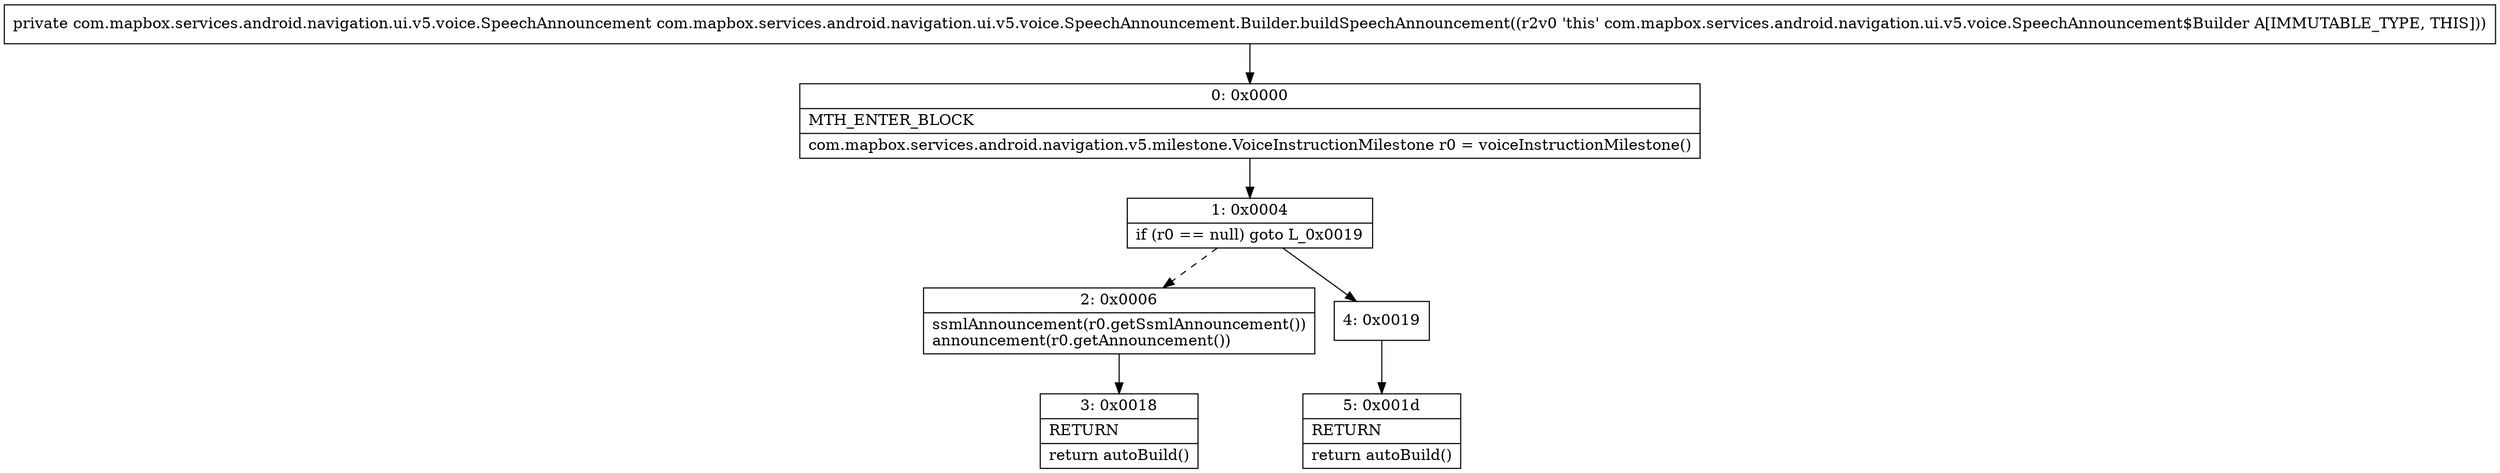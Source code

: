 digraph "CFG forcom.mapbox.services.android.navigation.ui.v5.voice.SpeechAnnouncement.Builder.buildSpeechAnnouncement()Lcom\/mapbox\/services\/android\/navigation\/ui\/v5\/voice\/SpeechAnnouncement;" {
Node_0 [shape=record,label="{0\:\ 0x0000|MTH_ENTER_BLOCK\l|com.mapbox.services.android.navigation.v5.milestone.VoiceInstructionMilestone r0 = voiceInstructionMilestone()\l}"];
Node_1 [shape=record,label="{1\:\ 0x0004|if (r0 == null) goto L_0x0019\l}"];
Node_2 [shape=record,label="{2\:\ 0x0006|ssmlAnnouncement(r0.getSsmlAnnouncement())\lannouncement(r0.getAnnouncement())\l}"];
Node_3 [shape=record,label="{3\:\ 0x0018|RETURN\l|return autoBuild()\l}"];
Node_4 [shape=record,label="{4\:\ 0x0019}"];
Node_5 [shape=record,label="{5\:\ 0x001d|RETURN\l|return autoBuild()\l}"];
MethodNode[shape=record,label="{private com.mapbox.services.android.navigation.ui.v5.voice.SpeechAnnouncement com.mapbox.services.android.navigation.ui.v5.voice.SpeechAnnouncement.Builder.buildSpeechAnnouncement((r2v0 'this' com.mapbox.services.android.navigation.ui.v5.voice.SpeechAnnouncement$Builder A[IMMUTABLE_TYPE, THIS])) }"];
MethodNode -> Node_0;
Node_0 -> Node_1;
Node_1 -> Node_2[style=dashed];
Node_1 -> Node_4;
Node_2 -> Node_3;
Node_4 -> Node_5;
}

